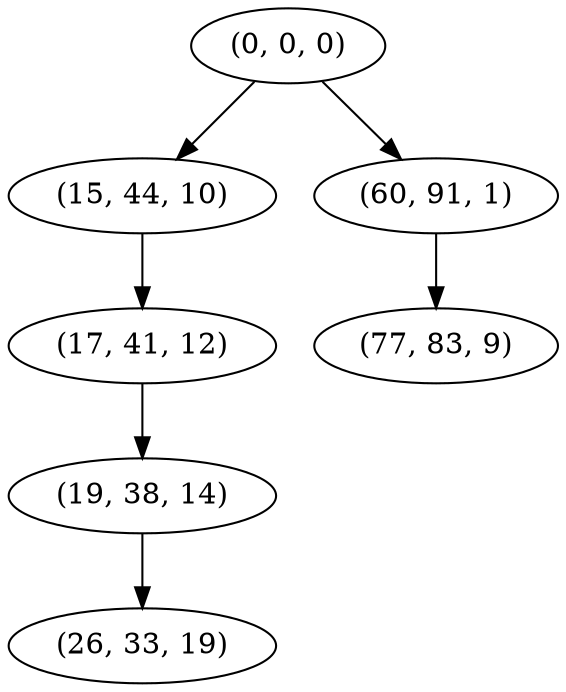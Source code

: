 digraph tree {
    "(0, 0, 0)";
    "(15, 44, 10)";
    "(17, 41, 12)";
    "(19, 38, 14)";
    "(26, 33, 19)";
    "(60, 91, 1)";
    "(77, 83, 9)";
    "(0, 0, 0)" -> "(15, 44, 10)";
    "(0, 0, 0)" -> "(60, 91, 1)";
    "(15, 44, 10)" -> "(17, 41, 12)";
    "(17, 41, 12)" -> "(19, 38, 14)";
    "(19, 38, 14)" -> "(26, 33, 19)";
    "(60, 91, 1)" -> "(77, 83, 9)";
}
